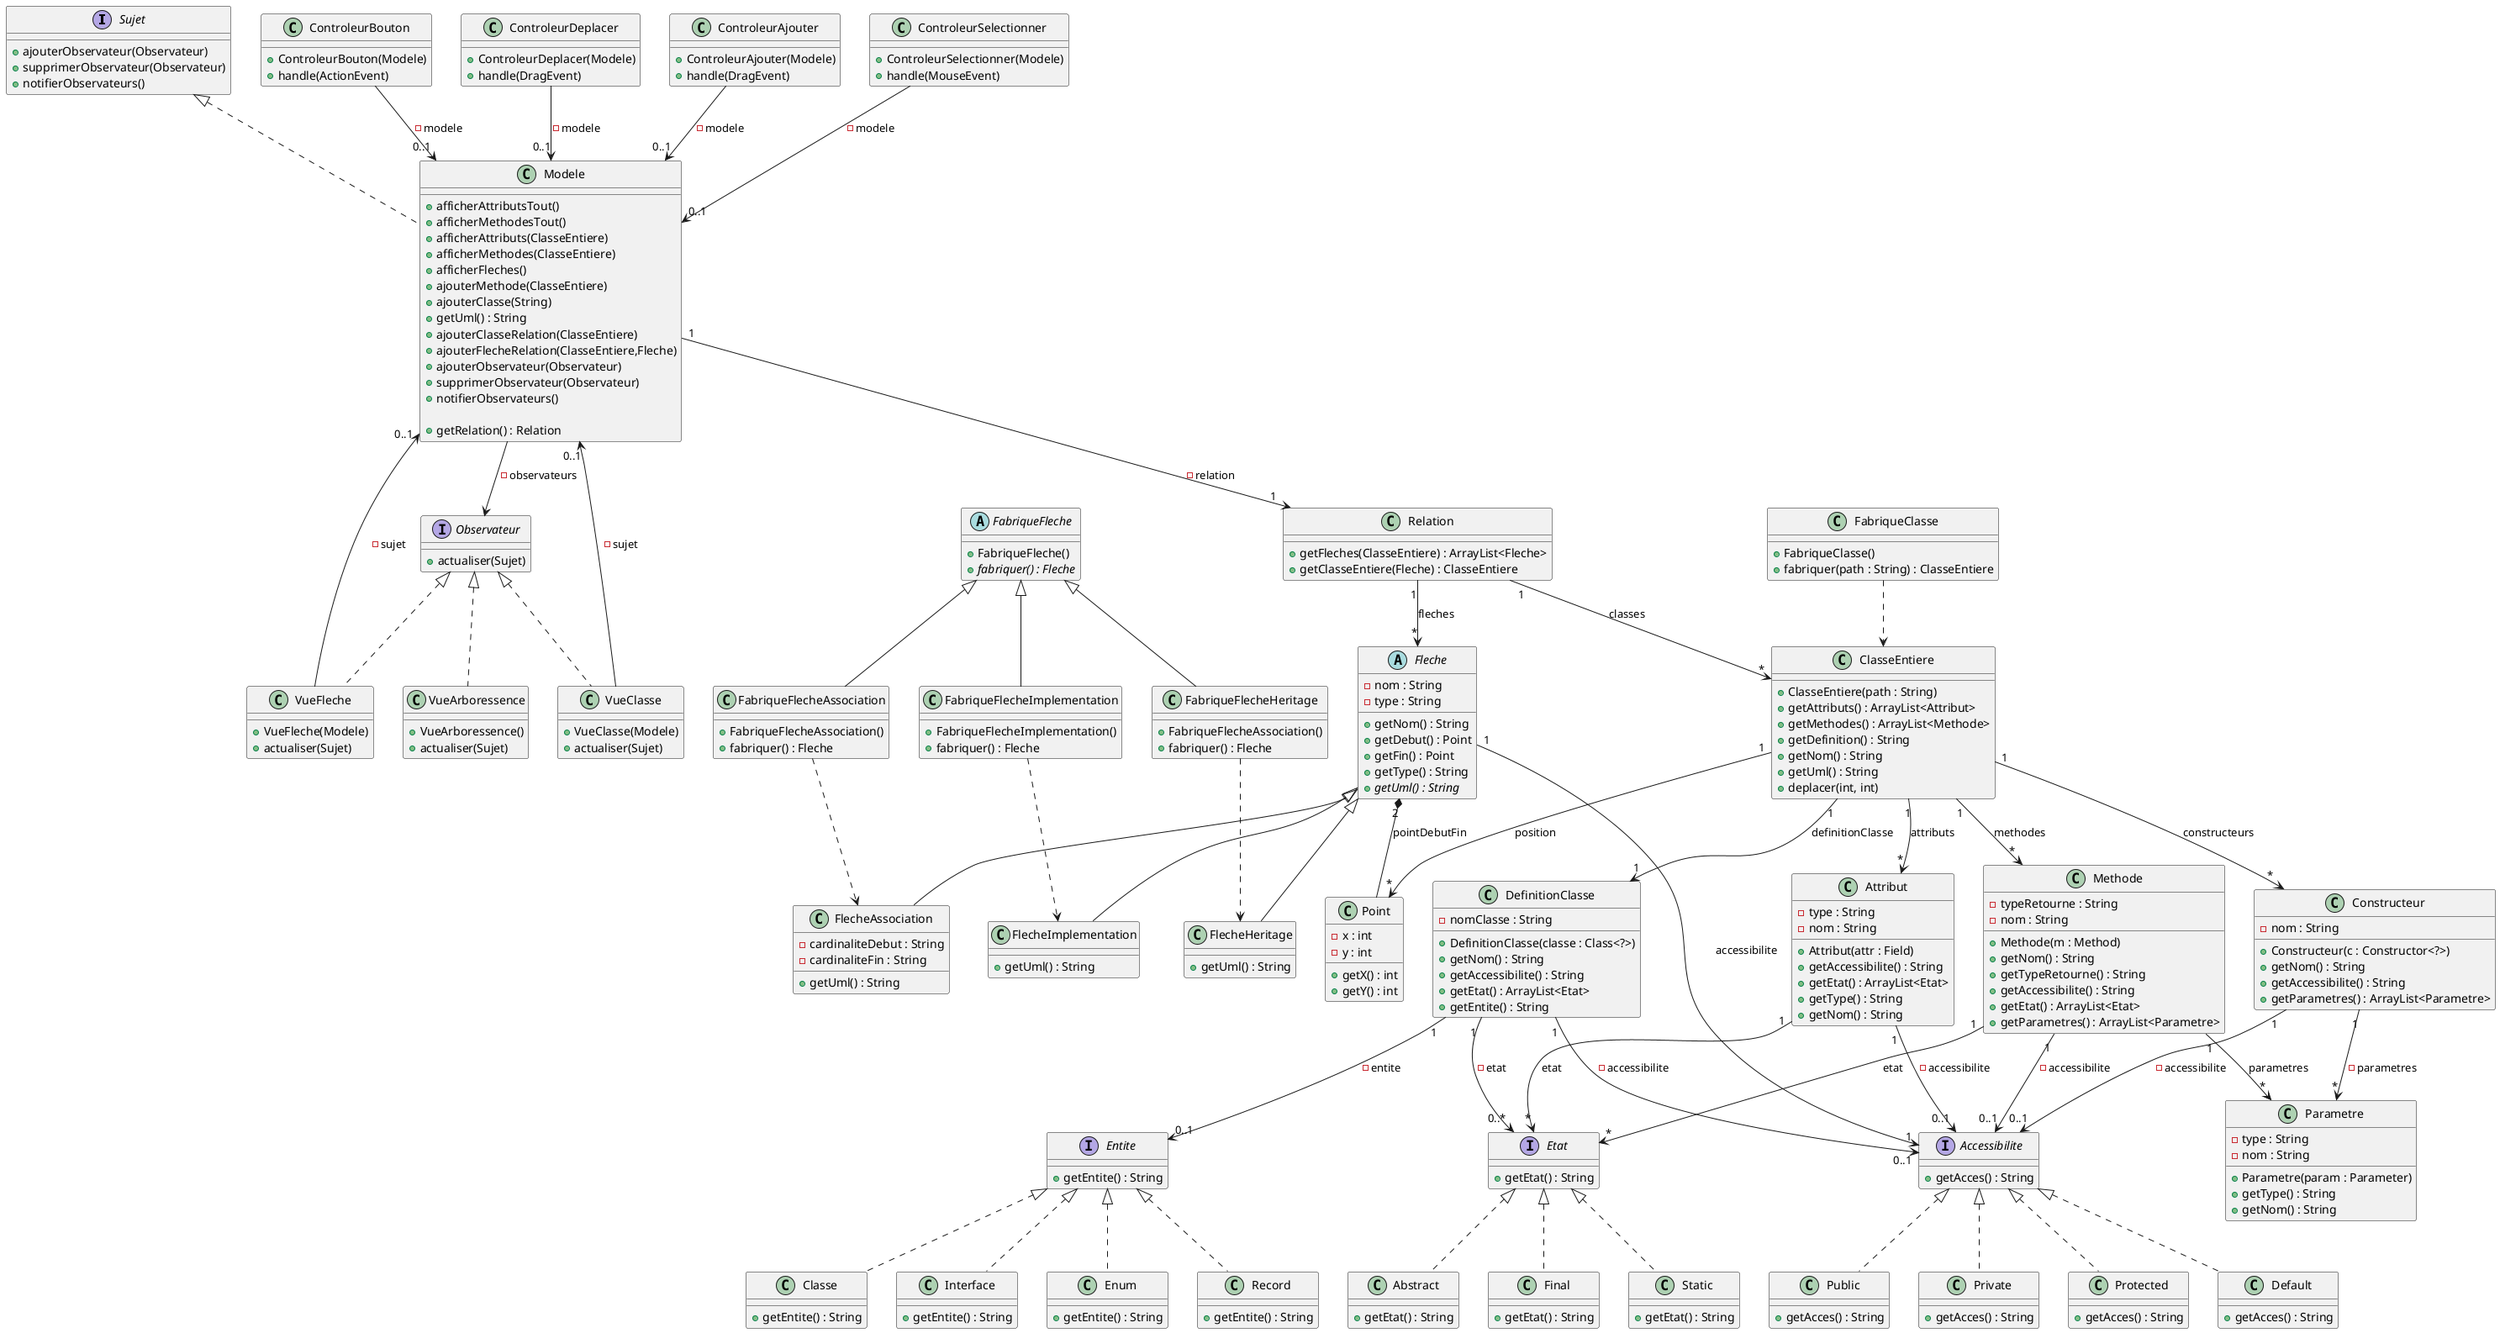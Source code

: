 @startuml
'https://plantuml.com/class-diagram

'Modele'

interface Sujet{
    +ajouterObservateur(Observateur)
    +supprimerObservateur(Observateur)
    +notifierObservateurs()
}

class Modele implements Sujet{

    +afficherAttributsTout()
    +afficherMethodesTout()
    +afficherAttributs(ClasseEntiere)
    +afficherMethodes(ClasseEntiere)
    +afficherFleches()
    +ajouterMethode(ClasseEntiere)
    +ajouterClasse(String)
    +getUml() : String
    +ajouterClasseRelation(ClasseEntiere)
    +ajouterFlecheRelation(ClasseEntiere,Fleche)



    +ajouterObservateur(Observateur)
    +supprimerObservateur(Observateur)
    +notifierObservateurs()

    +getRelation() : Relation

}

'Observateurs'

interface Observateur{
    +actualiser(Sujet)
}

class VueClasse implements Observateur{
    +VueClasse(Modele)
    +actualiser(Sujet)
}

class VueFleche implements Observateur{
    +VueFleche(Modele)
    +actualiser(Sujet)
}

class VueArboressence implements Observateur {
    + VueArboressence()
    + actualiser(Sujet)
}

'Controlleurs'

class ControleurBouton{
    +ControleurBouton(Modele)
    +handle(ActionEvent)
}

class ControleurDeplacer{
    +ControleurDeplacer(Modele)
    +handle(DragEvent)
}

class ControleurAjouter{
    +ControleurAjouter(Modele)
    +handle(DragEvent)
}

class ControleurSelectionner{
    +ControleurSelectionner(Modele)
    +handle(MouseEvent)
}

'Classes'

class FabriqueClasse{
    + FabriqueClasse()
    + fabriquer(path : String) : ClasseEntiere
}

abstract class FabriqueFleche{
    +FabriqueFleche()
    +{abstract}fabriquer() : Fleche
}

class FabriqueFlecheAssociation extends FabriqueFleche{
    +FabriqueFlecheAssociation()
    +fabriquer() : Fleche
}

class FabriqueFlecheImplementation extends FabriqueFleche{
    +FabriqueFlecheImplementation()
    +fabriquer() : Fleche
}

class FabriqueFlecheHeritage extends FabriqueFleche{
    +FabriqueFlecheAssociation()
    +fabriquer() : Fleche
}

class ClasseEntiere{
    +ClasseEntiere(path : String)
    +getAttributs() : ArrayList<Attribut>
    +getMethodes() : ArrayList<Methode>
    +getDefinition() : String
    +getNom() : String
    +getUml() : String
    +deplacer(int, int)
}

interface Entite{
    +getEntite() : String
}

class Classe implements Entite{
    +getEntite() : String
}

class Interface implements Entite{
    +getEntite() : String
}

class Enum implements Entite{
    +getEntite() : String
}

class Record implements Entite{
    +getEntite() : String
}

class Parametre{
    +Parametre(param : Parameter)
    -type : String
    -nom : String
    +getType() : String
    +getNom() : String
}

interface Accessibilite{
    +getAcces() : String
}

class Public implements Accessibilite{
    +getAcces() : String
}

class Private implements Accessibilite{
    +getAcces() : String
}

class Protected implements Accessibilite{
    +getAcces() : String
}

class Default implements Accessibilite{
    +getAcces() : String
}

interface Etat{
    +getEtat() : String
}

class Abstract implements Etat{
    +getEtat() : String
}

class Final implements Etat{
    +getEtat() : String
}

class Static implements Etat{
    +getEtat() : String
}

class DefinitionClasse{
    -nomClasse : String

    +DefinitionClasse(classe : Class<?>)
    +getNom() : String
    +getAccessibilite() : String
    +getEtat() : ArrayList<Etat>
    +getEntite() : String
}

class Attribut{
    -type : String
    -nom : String
    +Attribut(attr : Field)
    +getAccessibilite() : String
    +getEtat() : ArrayList<Etat>
    +getType() : String
    +getNom() : String
}

class Methode{
    -typeRetourne : String
    -nom : String

    +Methode(m : Method)
    +getNom() : String
    +getTypeRetourne() : String
    +getAccessibilite() : String
    +getEtat() : ArrayList<Etat>
    +getParametres() : ArrayList<Parametre>
}

class Constructeur {
    - nom : String
    + Constructeur(c : Constructor<?>)
    + getNom() : String
    + getAccessibilite() : String
    + getParametres() : ArrayList<Parametre>
}

abstract class Fleche {
    -nom : String
    -type : String

    +getNom() : String
    +getDebut() : Point
    +getFin() : Point
    +getType() : String
    +{abstract} getUml() : String
}

class FlecheHeritage extends Fleche {
    +getUml() : String
}

class FlecheAssociation extends Fleche {
    -cardinaliteDebut : String
    -cardinaliteFin : String
    +getUml() : String
}

class FlecheImplementation extends Fleche {
    +getUml() : String
}

class Point{
    - x : int
    - y : int
    + getX() : int
    + getY() : int
}

class Relation{
    +getFleches(ClasseEntiere) : ArrayList<Fleche>
    +getClasseEntiere(Fleche) : ClasseEntiere
}

'-----------------------------------'
'Associations'

Modele --> Observateur : -observateurs
Modele "1" --> "1" Relation : -relation
VueClasse --> "0..1" Modele : - sujet
VueFleche --> "0..1" Modele : - sujet
Attribut "1" --> "0..1" Accessibilite : -accessibilite
Attribut "1" --> "*" Etat : etat
DefinitionClasse "1" --> "0..1" Accessibilite : -accessibilite
DefinitionClasse "1" --> "0..*" Etat : -etat
DefinitionClasse "1" --> "0..1" Entite : -entite
Constructeur "1" --> "0..1" Accessibilite : -accessibilite
Constructeur "1" --> "*" Parametre : -parametres
Methode "1" --> "0..1" Accessibilite : -accessibilite
Methode "1" --> "*" Etat : etat
Methode "1" --> "*" Parametre : parametres
ClasseEntiere "1" --> "1" DefinitionClasse : definitionClasse
ClasseEntiere "1" --> "*" Attribut : attributs
ClasseEntiere "1" --> "*" Methode : methodes
ClasseEntiere "1" --> "*" Constructeur : constructeurs
Fleche "1" --> "1" Accessibilite : accessibilite
Fleche "2" *-- Point : pointDebutFin
ClasseEntiere "1" --> "*" Point : position
Relation "1" --> "*" Fleche : fleches
Relation "1" --> "*" ClasseEntiere : classes
ControleurBouton --> "0..1" Modele : -modele
ControleurDeplacer --> "0..1" Modele : -modele
ControleurSelectionner --> "0..1" Modele : -modele
ControleurAjouter --> "0..1" Modele : -modele
FabriqueFlecheAssociation -[dashed]-> FlecheAssociation
FabriqueFlecheImplementation -[dashed]-> FlecheImplementation
FabriqueFlecheHeritage -[dashed]-> FlecheHeritage
FabriqueClasse -[dashed]-> ClasseEntiere


@enduml